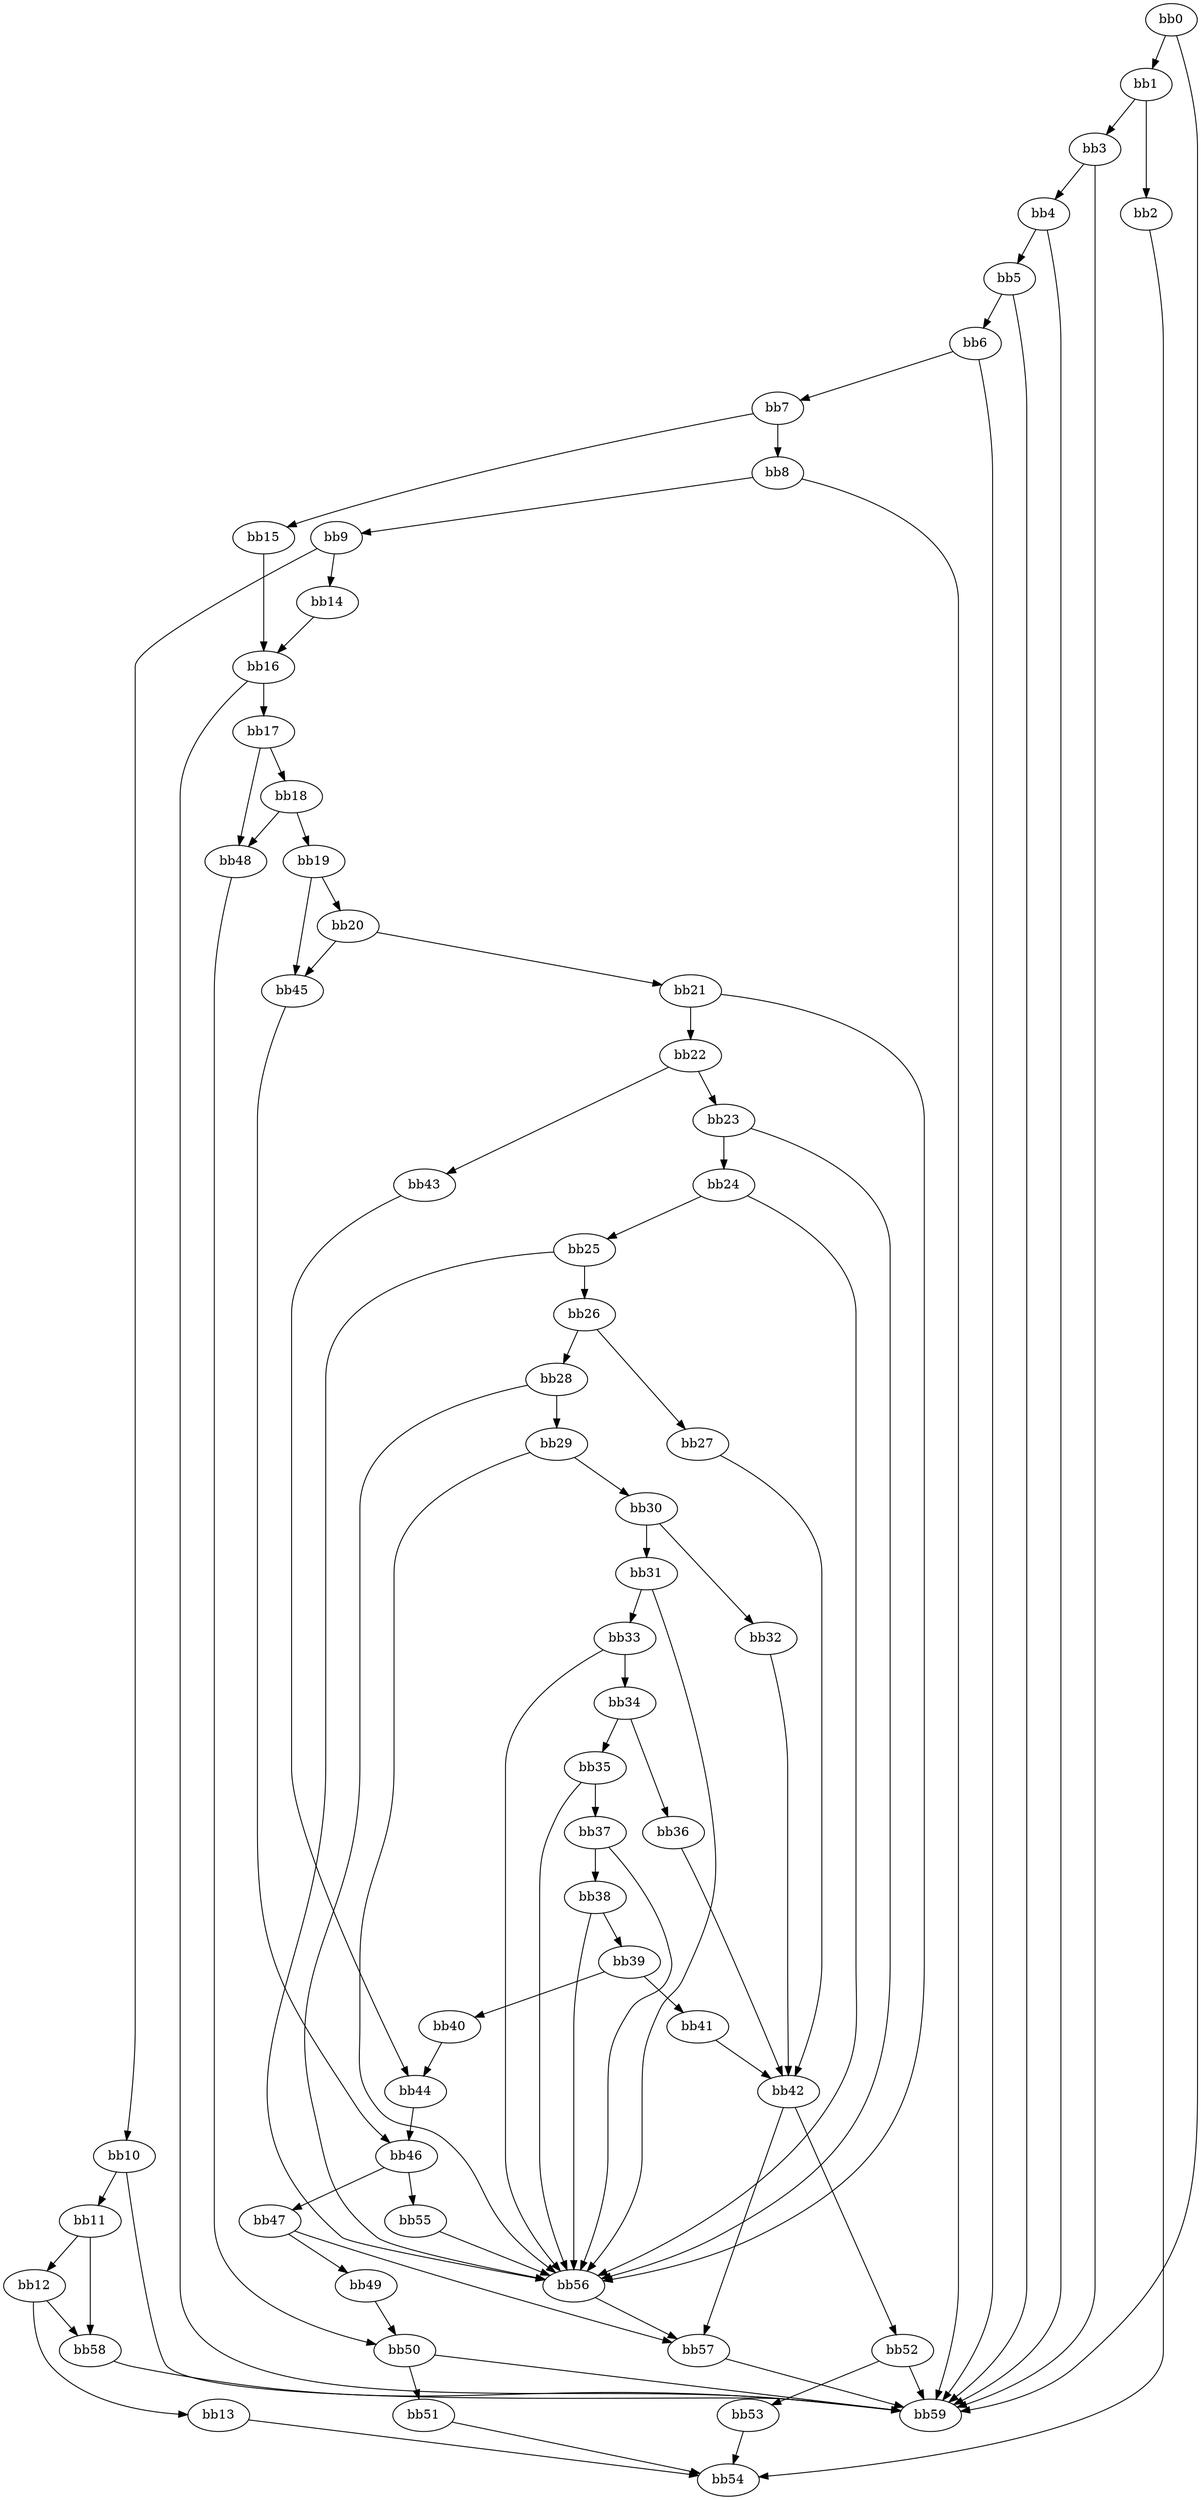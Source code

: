 digraph {
    0 [ label = "bb0\l" ]
    1 [ label = "bb1\l" ]
    2 [ label = "bb2\l" ]
    3 [ label = "bb3\l" ]
    4 [ label = "bb4\l" ]
    5 [ label = "bb5\l" ]
    6 [ label = "bb6\l" ]
    7 [ label = "bb7\l" ]
    8 [ label = "bb8\l" ]
    9 [ label = "bb9\l" ]
    10 [ label = "bb10\l" ]
    11 [ label = "bb11\l" ]
    12 [ label = "bb12\l" ]
    13 [ label = "bb13\l" ]
    14 [ label = "bb14\l" ]
    15 [ label = "bb15\l" ]
    16 [ label = "bb16\l" ]
    17 [ label = "bb17\l" ]
    18 [ label = "bb18\l" ]
    19 [ label = "bb19\l" ]
    20 [ label = "bb20\l" ]
    21 [ label = "bb21\l" ]
    22 [ label = "bb22\l" ]
    23 [ label = "bb23\l" ]
    24 [ label = "bb24\l" ]
    25 [ label = "bb25\l" ]
    26 [ label = "bb26\l" ]
    27 [ label = "bb27\l" ]
    28 [ label = "bb28\l" ]
    29 [ label = "bb29\l" ]
    30 [ label = "bb30\l" ]
    31 [ label = "bb31\l" ]
    32 [ label = "bb32\l" ]
    33 [ label = "bb33\l" ]
    34 [ label = "bb34\l" ]
    35 [ label = "bb35\l" ]
    36 [ label = "bb36\l" ]
    37 [ label = "bb37\l" ]
    38 [ label = "bb38\l" ]
    39 [ label = "bb39\l" ]
    40 [ label = "bb40\l" ]
    41 [ label = "bb41\l" ]
    42 [ label = "bb42\l" ]
    43 [ label = "bb43\l" ]
    44 [ label = "bb44\l" ]
    45 [ label = "bb45\l" ]
    46 [ label = "bb46\l" ]
    47 [ label = "bb47\l" ]
    48 [ label = "bb48\l" ]
    49 [ label = "bb49\l" ]
    50 [ label = "bb50\l" ]
    51 [ label = "bb51\l" ]
    52 [ label = "bb52\l" ]
    53 [ label = "bb53\l" ]
    54 [ label = "bb54\l" ]
    55 [ label = "bb55\l" ]
    56 [ label = "bb56\l" ]
    57 [ label = "bb57\l" ]
    58 [ label = "bb58\l" ]
    59 [ label = "bb59\l" ]
    0 -> 1 [ ]
    0 -> 59 [ ]
    1 -> 2 [ ]
    1 -> 3 [ ]
    2 -> 54 [ ]
    3 -> 4 [ ]
    3 -> 59 [ ]
    4 -> 5 [ ]
    4 -> 59 [ ]
    5 -> 6 [ ]
    5 -> 59 [ ]
    6 -> 7 [ ]
    6 -> 59 [ ]
    7 -> 8 [ ]
    7 -> 15 [ ]
    8 -> 9 [ ]
    8 -> 59 [ ]
    9 -> 10 [ ]
    9 -> 14 [ ]
    10 -> 11 [ ]
    10 -> 59 [ ]
    11 -> 12 [ ]
    11 -> 58 [ ]
    12 -> 13 [ ]
    12 -> 58 [ ]
    13 -> 54 [ ]
    14 -> 16 [ ]
    15 -> 16 [ ]
    16 -> 17 [ ]
    16 -> 59 [ ]
    17 -> 18 [ ]
    17 -> 48 [ ]
    18 -> 19 [ ]
    18 -> 48 [ ]
    19 -> 20 [ ]
    19 -> 45 [ ]
    20 -> 21 [ ]
    20 -> 45 [ ]
    21 -> 22 [ ]
    21 -> 56 [ ]
    22 -> 23 [ ]
    22 -> 43 [ ]
    23 -> 24 [ ]
    23 -> 56 [ ]
    24 -> 25 [ ]
    24 -> 56 [ ]
    25 -> 26 [ ]
    25 -> 56 [ ]
    26 -> 27 [ ]
    26 -> 28 [ ]
    27 -> 42 [ ]
    28 -> 29 [ ]
    28 -> 56 [ ]
    29 -> 30 [ ]
    29 -> 56 [ ]
    30 -> 31 [ ]
    30 -> 32 [ ]
    31 -> 33 [ ]
    31 -> 56 [ ]
    32 -> 42 [ ]
    33 -> 34 [ ]
    33 -> 56 [ ]
    34 -> 35 [ ]
    34 -> 36 [ ]
    35 -> 37 [ ]
    35 -> 56 [ ]
    36 -> 42 [ ]
    37 -> 38 [ ]
    37 -> 56 [ ]
    38 -> 39 [ ]
    38 -> 56 [ ]
    39 -> 40 [ ]
    39 -> 41 [ ]
    40 -> 44 [ ]
    41 -> 42 [ ]
    42 -> 52 [ ]
    42 -> 57 [ ]
    43 -> 44 [ ]
    44 -> 46 [ ]
    45 -> 46 [ ]
    46 -> 47 [ ]
    46 -> 55 [ ]
    47 -> 49 [ ]
    47 -> 57 [ ]
    48 -> 50 [ ]
    49 -> 50 [ ]
    50 -> 51 [ ]
    50 -> 59 [ ]
    51 -> 54 [ ]
    52 -> 53 [ ]
    52 -> 59 [ ]
    53 -> 54 [ ]
    55 -> 56 [ ]
    56 -> 57 [ ]
    57 -> 59 [ ]
    58 -> 59 [ ]
}

